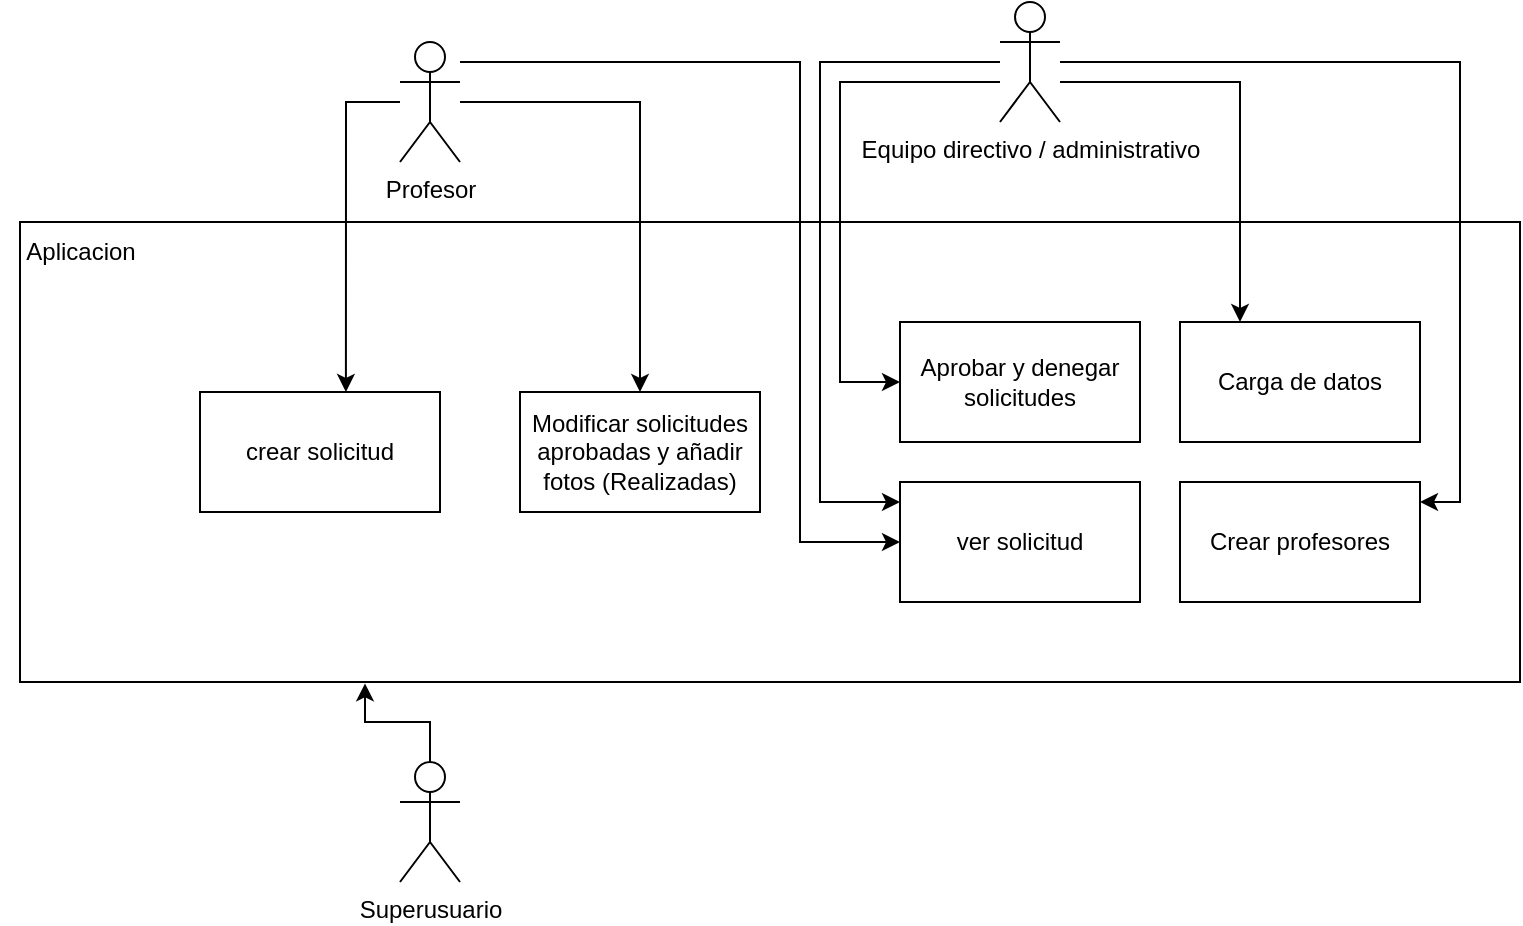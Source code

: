 <mxfile version="19.0.2" type="device"><diagram name="Página-1" id="oAj6XFq24k42QUpjH5TA"><mxGraphModel dx="950" dy="494" grid="1" gridSize="10" guides="1" tooltips="1" connect="1" arrows="1" fold="1" page="1" pageScale="1" pageWidth="827" pageHeight="1169" math="0" shadow="0"><root><mxCell id="0"/><mxCell id="1" parent="0"/><mxCell id="IjKcvzT3E6J-VG8Hx7l5-18" value="" style="rounded=0;whiteSpace=wrap;html=1;fillColor=none;align=left;" parent="1" vertex="1"><mxGeometry x="10" y="130" width="750" height="230" as="geometry"/></mxCell><mxCell id="IjKcvzT3E6J-VG8Hx7l5-5" value="Modificar solicitudes aprobadas y añadir fotos (Realizadas)" style="rounded=0;whiteSpace=wrap;html=1;" parent="1" vertex="1"><mxGeometry x="260" y="215" width="120" height="60" as="geometry"/></mxCell><mxCell id="IjKcvzT3E6J-VG8Hx7l5-6" value="crear solicitud" style="rounded=0;whiteSpace=wrap;html=1;" parent="1" vertex="1"><mxGeometry x="100" y="215" width="120" height="60" as="geometry"/></mxCell><mxCell id="IjKcvzT3E6J-VG8Hx7l5-7" value="ver solicitud" style="rounded=0;whiteSpace=wrap;html=1;" parent="1" vertex="1"><mxGeometry x="450" y="260" width="120" height="60" as="geometry"/></mxCell><mxCell id="IjKcvzT3E6J-VG8Hx7l5-8" value="Carga de datos" style="rounded=0;whiteSpace=wrap;html=1;" parent="1" vertex="1"><mxGeometry x="590" y="180" width="120" height="60" as="geometry"/></mxCell><mxCell id="IjKcvzT3E6J-VG8Hx7l5-24" style="edgeStyle=orthogonalEdgeStyle;rounded=0;orthogonalLoop=1;jettySize=auto;html=1;" parent="1" source="REgYr3-GFVmpVIeEkgYL-2" target="IjKcvzT3E6J-VG8Hx7l5-5" edge="1"><mxGeometry relative="1" as="geometry"><mxPoint x="220" y="110" as="sourcePoint"/></mxGeometry></mxCell><mxCell id="IjKcvzT3E6J-VG8Hx7l5-25" style="edgeStyle=orthogonalEdgeStyle;rounded=0;orthogonalLoop=1;jettySize=auto;html=1;" parent="1" source="REgYr3-GFVmpVIeEkgYL-2" edge="1"><mxGeometry relative="1" as="geometry"><Array as="points"><mxPoint x="400" y="50"/><mxPoint x="400" y="290"/><mxPoint x="450" y="290"/></Array><mxPoint x="260" y="50" as="sourcePoint"/><mxPoint x="450" y="290" as="targetPoint"/></mxGeometry></mxCell><mxCell id="IjKcvzT3E6J-VG8Hx7l5-27" style="edgeStyle=orthogonalEdgeStyle;rounded=0;orthogonalLoop=1;jettySize=auto;html=1;" parent="1" source="REgYr3-GFVmpVIeEkgYL-3" target="IjKcvzT3E6J-VG8Hx7l5-8" edge="1"><mxGeometry relative="1" as="geometry"><mxPoint x="570.0" y="80.034" as="sourcePoint"/><Array as="points"><mxPoint x="620" y="60"/></Array></mxGeometry></mxCell><mxCell id="IjKcvzT3E6J-VG8Hx7l5-28" style="edgeStyle=orthogonalEdgeStyle;rounded=0;orthogonalLoop=1;jettySize=auto;html=1;" parent="1" source="REgYr3-GFVmpVIeEkgYL-3" edge="1"><mxGeometry relative="1" as="geometry"><mxPoint x="540" y="40" as="sourcePoint"/><mxPoint x="710" y="270" as="targetPoint"/><Array as="points"><mxPoint x="730" y="50"/><mxPoint x="730" y="270"/></Array></mxGeometry></mxCell><mxCell id="IjKcvzT3E6J-VG8Hx7l5-29" style="edgeStyle=orthogonalEdgeStyle;rounded=0;orthogonalLoop=1;jettySize=auto;html=1;" parent="1" source="REgYr3-GFVmpVIeEkgYL-3" target="IjKcvzT3E6J-VG8Hx7l5-7" edge="1"><mxGeometry relative="1" as="geometry"><Array as="points"><mxPoint x="410" y="50"/><mxPoint x="410" y="270"/></Array><mxPoint x="490" y="80" as="sourcePoint"/></mxGeometry></mxCell><mxCell id="IjKcvzT3E6J-VG8Hx7l5-15" value="Aprobar y denegar solicitudes" style="rounded=0;whiteSpace=wrap;html=1;" parent="1" vertex="1"><mxGeometry x="450" y="180" width="120" height="60" as="geometry"/></mxCell><mxCell id="IjKcvzT3E6J-VG8Hx7l5-19" value="Aplicacion" style="text;html=1;align=center;verticalAlign=middle;resizable=0;points=[];autosize=1;strokeColor=none;fillColor=none;" parent="1" vertex="1"><mxGeometry y="130" width="80" height="30" as="geometry"/></mxCell><mxCell id="IjKcvzT3E6J-VG8Hx7l5-20" style="edgeStyle=orthogonalEdgeStyle;rounded=0;orthogonalLoop=1;jettySize=auto;html=1;entryX=0.23;entryY=1.003;entryDx=0;entryDy=0;entryPerimeter=0;" parent="1" source="REgYr3-GFVmpVIeEkgYL-1" target="IjKcvzT3E6J-VG8Hx7l5-18" edge="1"><mxGeometry relative="1" as="geometry"><mxPoint x="180" y="400" as="sourcePoint"/></mxGeometry></mxCell><mxCell id="IjKcvzT3E6J-VG8Hx7l5-21" value="Crear profesores" style="rounded=0;whiteSpace=wrap;html=1;" parent="1" vertex="1"><mxGeometry x="590" y="260" width="120" height="60" as="geometry"/></mxCell><mxCell id="IjKcvzT3E6J-VG8Hx7l5-23" style="edgeStyle=orthogonalEdgeStyle;rounded=0;orthogonalLoop=1;jettySize=auto;html=1;entryX=0.608;entryY=0;entryDx=0;entryDy=0;entryPerimeter=0;" parent="1" target="IjKcvzT3E6J-VG8Hx7l5-6" edge="1"><mxGeometry relative="1" as="geometry"><mxPoint x="200" y="70" as="sourcePoint"/><Array as="points"><mxPoint x="200" y="70"/><mxPoint x="173" y="70"/></Array></mxGeometry></mxCell><mxCell id="REgYr3-GFVmpVIeEkgYL-1" value="&lt;span style=&quot;&quot;&gt;Superusuario&lt;/span&gt;" style="shape=umlActor;verticalLabelPosition=bottom;verticalAlign=top;html=1;outlineConnect=0;" vertex="1" parent="1"><mxGeometry x="200" y="400" width="30" height="60" as="geometry"/></mxCell><mxCell id="REgYr3-GFVmpVIeEkgYL-2" value="&lt;span style=&quot;&quot;&gt;Profesor&lt;/span&gt;" style="shape=umlActor;verticalLabelPosition=bottom;verticalAlign=top;html=1;outlineConnect=0;" vertex="1" parent="1"><mxGeometry x="200" y="40" width="30" height="60" as="geometry"/></mxCell><mxCell id="REgYr3-GFVmpVIeEkgYL-4" value="" style="edgeStyle=orthogonalEdgeStyle;rounded=0;orthogonalLoop=1;jettySize=auto;html=1;" edge="1" parent="1" source="REgYr3-GFVmpVIeEkgYL-3" target="IjKcvzT3E6J-VG8Hx7l5-15"><mxGeometry relative="1" as="geometry"><Array as="points"><mxPoint x="420" y="60"/><mxPoint x="420" y="210"/></Array></mxGeometry></mxCell><mxCell id="REgYr3-GFVmpVIeEkgYL-3" value="&lt;span style=&quot;&quot;&gt;Equipo directivo / administrativo&lt;/span&gt;" style="shape=umlActor;verticalLabelPosition=bottom;verticalAlign=top;html=1;outlineConnect=0;" vertex="1" parent="1"><mxGeometry x="500" y="20" width="30" height="60" as="geometry"/></mxCell></root></mxGraphModel></diagram></mxfile>
